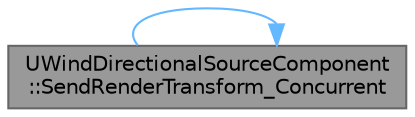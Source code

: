 digraph "UWindDirectionalSourceComponent::SendRenderTransform_Concurrent"
{
 // INTERACTIVE_SVG=YES
 // LATEX_PDF_SIZE
  bgcolor="transparent";
  edge [fontname=Helvetica,fontsize=10,labelfontname=Helvetica,labelfontsize=10];
  node [fontname=Helvetica,fontsize=10,shape=box,height=0.2,width=0.4];
  rankdir="RL";
  Node1 [id="Node000001",label="UWindDirectionalSourceComponent\l::SendRenderTransform_Concurrent",height=0.2,width=0.4,color="gray40", fillcolor="grey60", style="filled", fontcolor="black",tooltip="Called to send a transform update for this component to the rendering thread."];
  Node1 -> Node1 [id="edge1_Node000001_Node000001",dir="back",color="steelblue1",style="solid",tooltip=" "];
}
